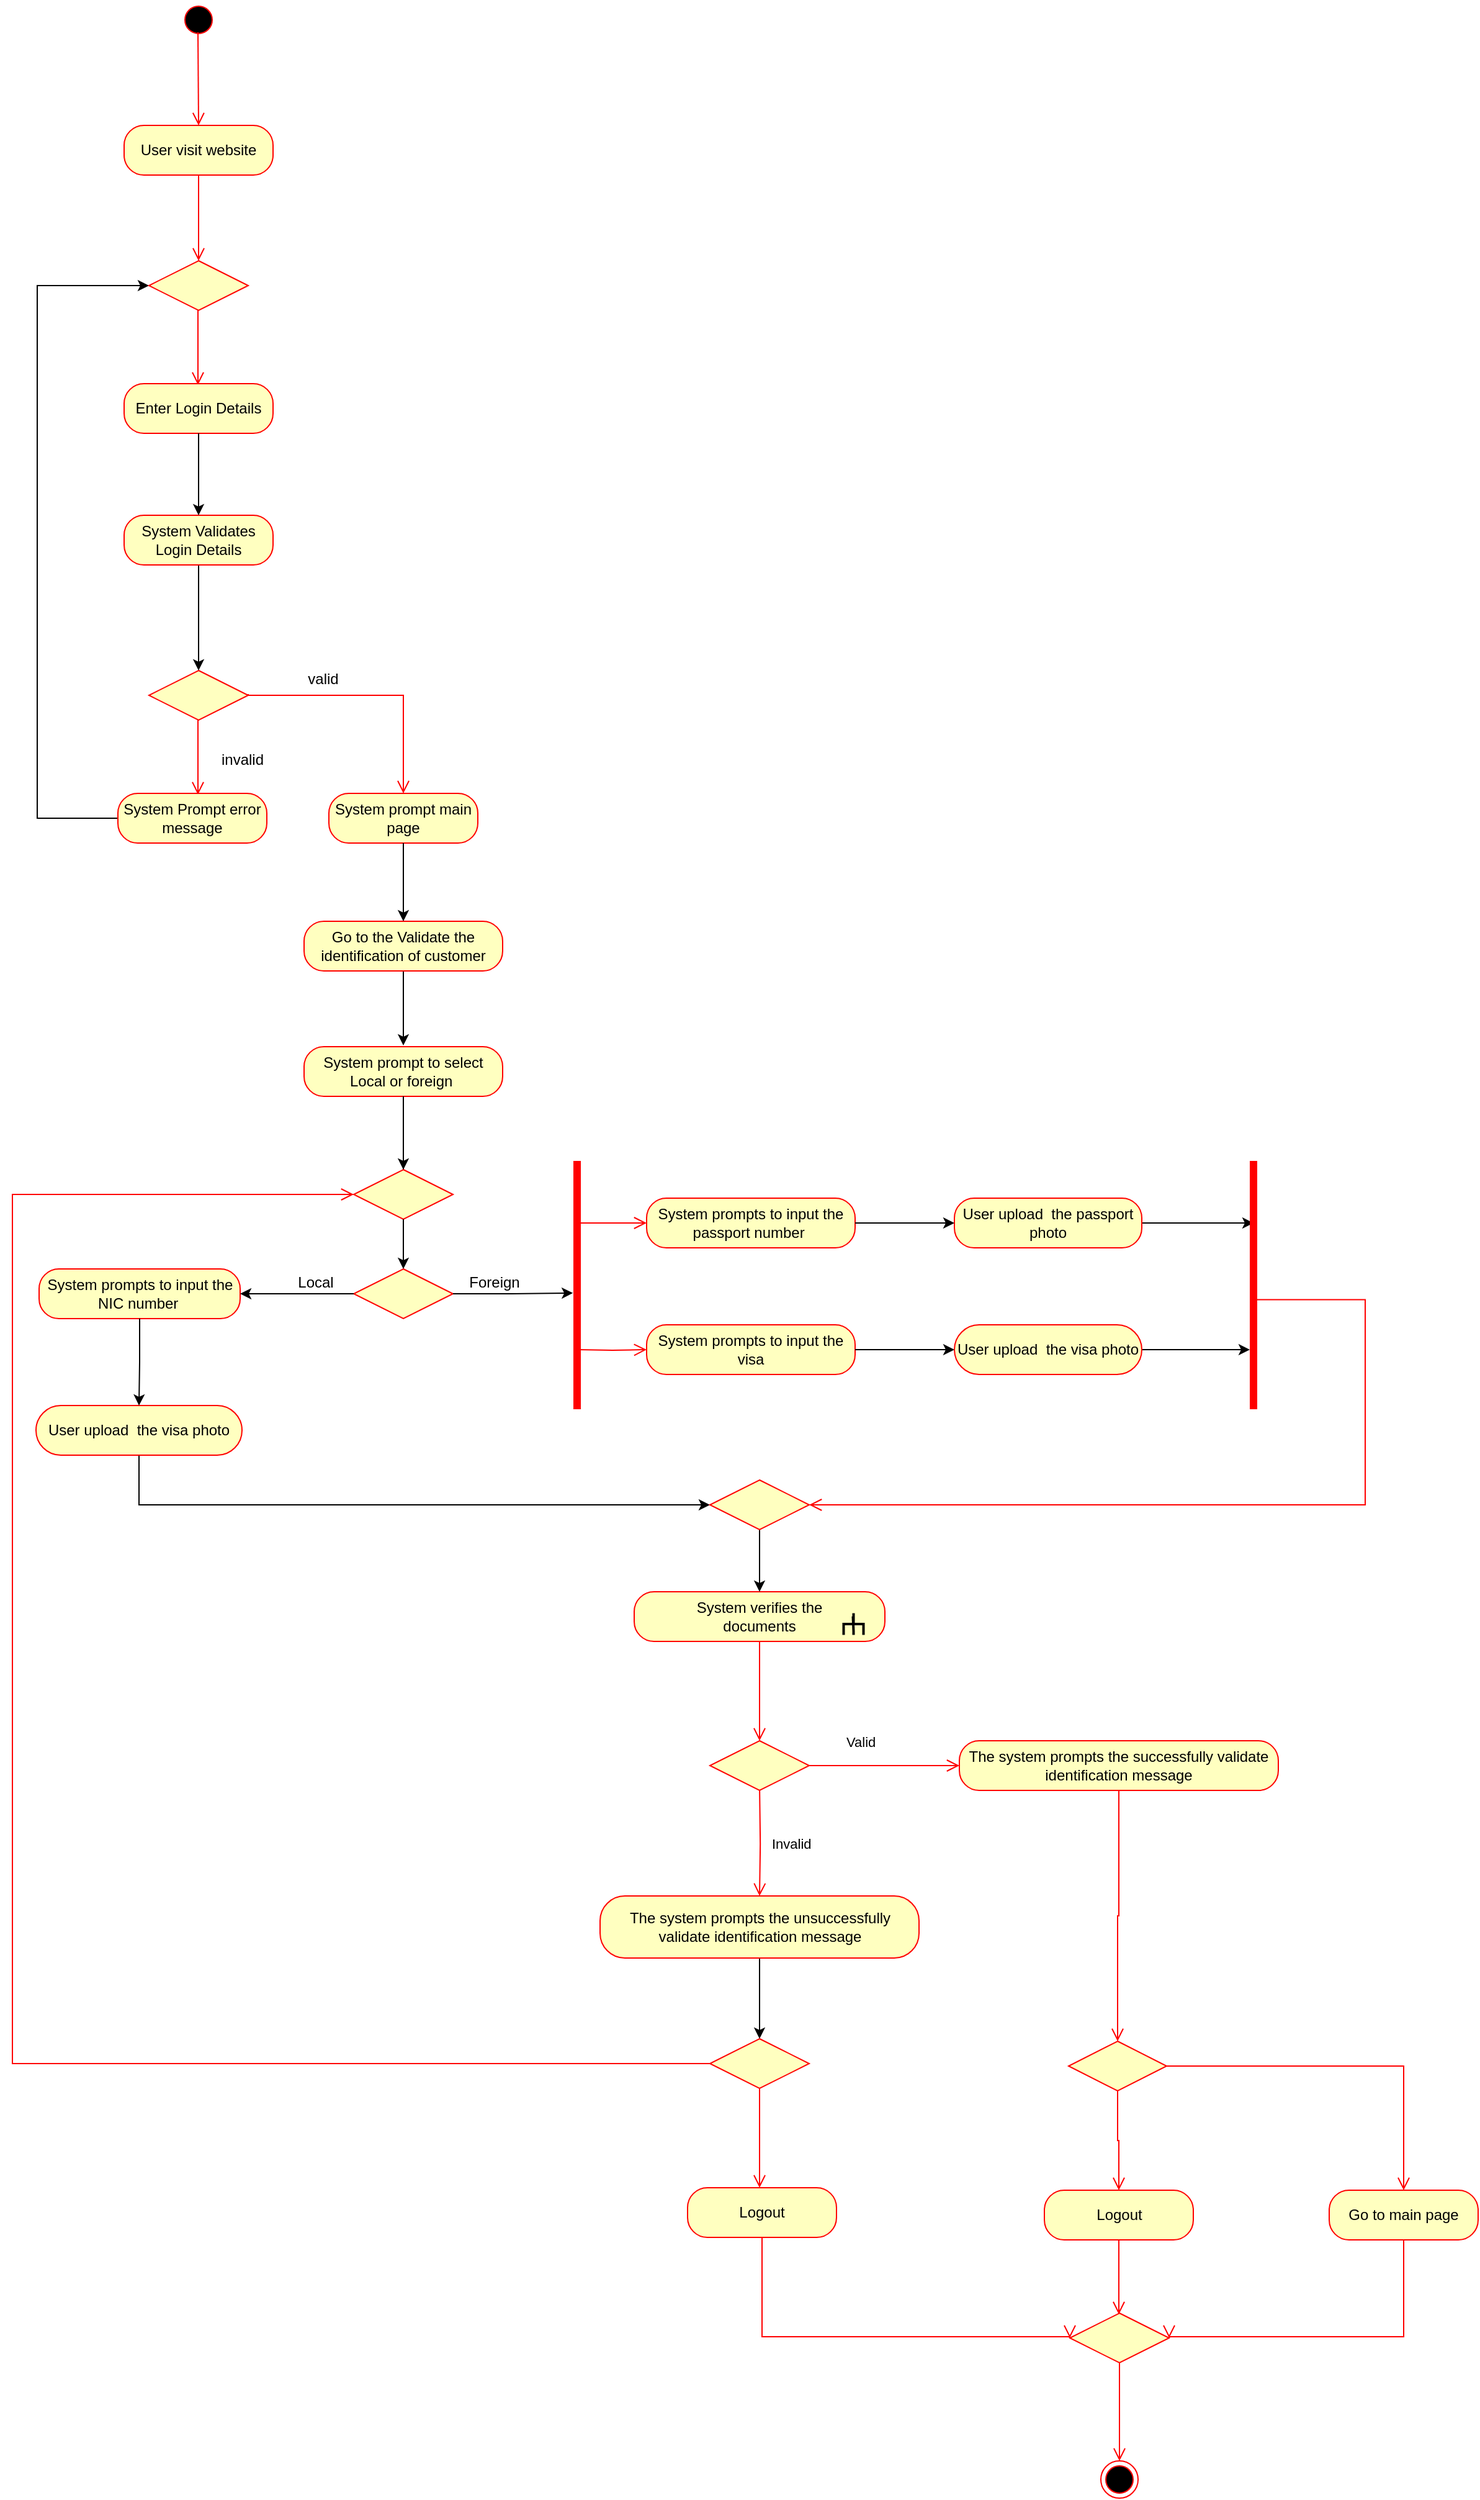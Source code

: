 <mxfile version="21.2.3" type="device">
  <diagram name="Page-1" id="emP0VUBakuaVA01eBIjA">
    <mxGraphModel dx="4200" dy="3461" grid="1" gridSize="10" guides="1" tooltips="1" connect="1" arrows="1" fold="1" page="1" pageScale="1" pageWidth="827" pageHeight="1169" math="0" shadow="0">
      <root>
        <mxCell id="0" />
        <mxCell id="1" parent="0" />
        <mxCell id="dNh84J1RXSs0RukvZHGs-19" style="edgeStyle=orthogonalEdgeStyle;rounded=0;orthogonalLoop=1;jettySize=auto;html=1;entryX=0;entryY=0.5;entryDx=0;entryDy=0;exitX=0;exitY=0.5;exitDx=0;exitDy=0;" edge="1" parent="1" source="dNh84J1RXSs0RukvZHGs-18" target="dNh84J1RXSs0RukvZHGs-3">
          <mxGeometry relative="1" as="geometry">
            <mxPoint x="50" y="240" as="targetPoint" />
            <mxPoint x="110" y="640" as="sourcePoint" />
            <Array as="points">
              <mxPoint x="40" y="657" />
              <mxPoint x="40" y="228" />
            </Array>
          </mxGeometry>
        </mxCell>
        <mxCell id="dNh84J1RXSs0RukvZHGs-41" value="" style="group" vertex="1" connectable="0" parent="1">
          <mxGeometry x="110" y="-1" width="140" height="350" as="geometry" />
        </mxCell>
        <mxCell id="dNh84J1RXSs0RukvZHGs-35" value="" style="group" vertex="1" connectable="0" parent="dNh84J1RXSs0RukvZHGs-41">
          <mxGeometry width="120" height="140" as="geometry" />
        </mxCell>
        <mxCell id="dNh84J1RXSs0RukvZHGs-1" value="" style="ellipse;html=1;shape=startState;fillColor=#000000;strokeColor=#ff0000;" vertex="1" parent="dNh84J1RXSs0RukvZHGs-35">
          <mxGeometry x="45" width="30" height="30" as="geometry" />
        </mxCell>
        <mxCell id="dNh84J1RXSs0RukvZHGs-32" value="" style="edgeStyle=orthogonalEdgeStyle;html=1;verticalAlign=bottom;endArrow=open;endSize=8;strokeColor=#ff0000;rounded=0;entryX=0.5;entryY=0;entryDx=0;entryDy=0;" edge="1" parent="dNh84J1RXSs0RukvZHGs-35" target="dNh84J1RXSs0RukvZHGs-33">
          <mxGeometry relative="1" as="geometry">
            <mxPoint x="59.5" y="85" as="targetPoint" />
            <mxPoint x="59.5" y="25" as="sourcePoint" />
          </mxGeometry>
        </mxCell>
        <mxCell id="dNh84J1RXSs0RukvZHGs-33" value="User visit website" style="rounded=1;whiteSpace=wrap;html=1;arcSize=40;fontColor=#000000;fillColor=#ffffc0;strokeColor=#ff0000;" vertex="1" parent="dNh84J1RXSs0RukvZHGs-35">
          <mxGeometry y="100" width="120" height="40" as="geometry" />
        </mxCell>
        <mxCell id="dNh84J1RXSs0RukvZHGs-38" value="" style="group" vertex="1" connectable="0" parent="dNh84J1RXSs0RukvZHGs-41">
          <mxGeometry x="20" y="209" width="120" height="141" as="geometry" />
        </mxCell>
        <mxCell id="dNh84J1RXSs0RukvZHGs-3" value="" style="rhombus;whiteSpace=wrap;html=1;fontColor=#000000;fillColor=#ffffc0;strokeColor=#ff0000;" vertex="1" parent="dNh84J1RXSs0RukvZHGs-38">
          <mxGeometry width="80" height="40" as="geometry" />
        </mxCell>
        <mxCell id="dNh84J1RXSs0RukvZHGs-7" value="" style="edgeStyle=orthogonalEdgeStyle;html=1;verticalAlign=bottom;endArrow=open;endSize=8;strokeColor=#ff0000;rounded=0;" edge="1" parent="dNh84J1RXSs0RukvZHGs-38">
          <mxGeometry relative="1" as="geometry">
            <mxPoint x="39.5" y="100" as="targetPoint" />
            <mxPoint x="39.5" y="40" as="sourcePoint" />
          </mxGeometry>
        </mxCell>
        <mxCell id="dNh84J1RXSs0RukvZHGs-8" value="Enter Login Details" style="rounded=1;whiteSpace=wrap;html=1;arcSize=40;fontColor=#000000;fillColor=#ffffc0;strokeColor=#ff0000;" vertex="1" parent="dNh84J1RXSs0RukvZHGs-38">
          <mxGeometry x="-20" y="99" width="120" height="40" as="geometry" />
        </mxCell>
        <mxCell id="dNh84J1RXSs0RukvZHGs-34" value="" style="edgeStyle=orthogonalEdgeStyle;html=1;verticalAlign=bottom;endArrow=open;endSize=8;strokeColor=#ff0000;rounded=0;entryX=0.5;entryY=0;entryDx=0;entryDy=0;" edge="1" source="dNh84J1RXSs0RukvZHGs-33" parent="dNh84J1RXSs0RukvZHGs-41" target="dNh84J1RXSs0RukvZHGs-3">
          <mxGeometry relative="1" as="geometry">
            <mxPoint x="95" y="210" as="targetPoint" />
          </mxGeometry>
        </mxCell>
        <mxCell id="dNh84J1RXSs0RukvZHGs-43" value="" style="group" vertex="1" connectable="0" parent="1">
          <mxGeometry x="105" y="530" width="290" height="147" as="geometry" />
        </mxCell>
        <mxCell id="dNh84J1RXSs0RukvZHGs-42" value="" style="group" vertex="1" connectable="0" parent="dNh84J1RXSs0RukvZHGs-43">
          <mxGeometry width="290" height="147" as="geometry" />
        </mxCell>
        <mxCell id="dNh84J1RXSs0RukvZHGs-10" value="" style="rhombus;whiteSpace=wrap;html=1;fontColor=#000000;fillColor=#ffffc0;strokeColor=#ff0000;" vertex="1" parent="dNh84J1RXSs0RukvZHGs-42">
          <mxGeometry x="25" y="8" width="80" height="40" as="geometry" />
        </mxCell>
        <mxCell id="dNh84J1RXSs0RukvZHGs-14" value="" style="edgeStyle=orthogonalEdgeStyle;html=1;verticalAlign=bottom;endArrow=open;endSize=8;strokeColor=#ff0000;rounded=0;" edge="1" parent="dNh84J1RXSs0RukvZHGs-42">
          <mxGeometry relative="1" as="geometry">
            <mxPoint x="64.5" y="108" as="targetPoint" />
            <mxPoint x="64.5" y="48" as="sourcePoint" />
          </mxGeometry>
        </mxCell>
        <mxCell id="dNh84J1RXSs0RukvZHGs-15" value="invalid" style="text;html=1;align=center;verticalAlign=middle;resizable=0;points=[];autosize=1;strokeColor=none;fillColor=none;" vertex="1" parent="dNh84J1RXSs0RukvZHGs-42">
          <mxGeometry x="70" y="65" width="60" height="30" as="geometry" />
        </mxCell>
        <mxCell id="dNh84J1RXSs0RukvZHGs-16" value="" style="edgeStyle=orthogonalEdgeStyle;html=1;verticalAlign=bottom;endArrow=open;endSize=8;strokeColor=#ff0000;rounded=0;entryX=0.5;entryY=0;entryDx=0;entryDy=0;" edge="1" parent="dNh84J1RXSs0RukvZHGs-42" target="dNh84J1RXSs0RukvZHGs-20">
          <mxGeometry relative="1" as="geometry">
            <mxPoint x="230" y="88" as="targetPoint" />
            <mxPoint x="105" y="27" as="sourcePoint" />
            <Array as="points">
              <mxPoint x="105" y="28" />
              <mxPoint x="230" y="28" />
            </Array>
          </mxGeometry>
        </mxCell>
        <mxCell id="dNh84J1RXSs0RukvZHGs-17" value="valid&lt;br&gt;" style="text;html=1;align=center;verticalAlign=middle;resizable=0;points=[];autosize=1;strokeColor=none;fillColor=none;" vertex="1" parent="dNh84J1RXSs0RukvZHGs-42">
          <mxGeometry x="140" width="50" height="30" as="geometry" />
        </mxCell>
        <mxCell id="dNh84J1RXSs0RukvZHGs-18" value="System Prompt error message" style="rounded=1;whiteSpace=wrap;html=1;arcSize=40;fontColor=#000000;fillColor=#ffffc0;strokeColor=#ff0000;" vertex="1" parent="dNh84J1RXSs0RukvZHGs-42">
          <mxGeometry y="107" width="120" height="40" as="geometry" />
        </mxCell>
        <mxCell id="dNh84J1RXSs0RukvZHGs-20" value="System prompt main page" style="rounded=1;whiteSpace=wrap;html=1;arcSize=40;fontColor=#000000;fillColor=#ffffc0;strokeColor=#ff0000;" vertex="1" parent="dNh84J1RXSs0RukvZHGs-42">
          <mxGeometry x="170" y="107" width="120" height="40" as="geometry" />
        </mxCell>
        <mxCell id="dNh84J1RXSs0RukvZHGs-47" style="edgeStyle=orthogonalEdgeStyle;rounded=0;orthogonalLoop=1;jettySize=auto;html=1;entryX=0.5;entryY=0;entryDx=0;entryDy=0;" edge="1" parent="1" source="dNh84J1RXSs0RukvZHGs-44" target="dNh84J1RXSs0RukvZHGs-10">
          <mxGeometry relative="1" as="geometry">
            <mxPoint x="170" y="480" as="targetPoint" />
          </mxGeometry>
        </mxCell>
        <mxCell id="dNh84J1RXSs0RukvZHGs-44" value="System Validates Login Details" style="rounded=1;whiteSpace=wrap;html=1;arcSize=40;fontColor=#000000;fillColor=#ffffc0;strokeColor=#ff0000;" vertex="1" parent="1">
          <mxGeometry x="110" y="413" width="120" height="40" as="geometry" />
        </mxCell>
        <mxCell id="dNh84J1RXSs0RukvZHGs-45" value="" style="edgeStyle=orthogonalEdgeStyle;rounded=0;orthogonalLoop=1;jettySize=auto;html=1;" edge="1" parent="1" source="dNh84J1RXSs0RukvZHGs-8" target="dNh84J1RXSs0RukvZHGs-44">
          <mxGeometry relative="1" as="geometry" />
        </mxCell>
        <mxCell id="dNh84J1RXSs0RukvZHGs-63" style="edgeStyle=orthogonalEdgeStyle;rounded=0;orthogonalLoop=1;jettySize=auto;html=1;exitX=0.5;exitY=1;exitDx=0;exitDy=0;" edge="1" parent="1" source="dNh84J1RXSs0RukvZHGs-54">
          <mxGeometry relative="1" as="geometry">
            <mxPoint x="335" y="840" as="targetPoint" />
          </mxGeometry>
        </mxCell>
        <mxCell id="dNh84J1RXSs0RukvZHGs-54" value="Go to the Validate the identification&amp;nbsp;&lt;span style=&quot;text-align: left;&quot;&gt;of customer&lt;/span&gt;" style="rounded=1;whiteSpace=wrap;html=1;arcSize=40;fontColor=#000000;fillColor=#ffffc0;strokeColor=#ff0000;" vertex="1" parent="1">
          <mxGeometry x="255" y="740" width="160" height="40" as="geometry" />
        </mxCell>
        <mxCell id="dNh84J1RXSs0RukvZHGs-57" value="" style="group" vertex="1" connectable="0" parent="1">
          <mxGeometry x="255" y="841" width="160" height="139" as="geometry" />
        </mxCell>
        <mxCell id="dNh84J1RXSs0RukvZHGs-56" value="" style="edgeStyle=orthogonalEdgeStyle;rounded=0;orthogonalLoop=1;jettySize=auto;html=1;" edge="1" parent="dNh84J1RXSs0RukvZHGs-57" source="dNh84J1RXSs0RukvZHGs-21">
          <mxGeometry relative="1" as="geometry">
            <mxPoint x="80" y="120" as="targetPoint" />
          </mxGeometry>
        </mxCell>
        <mxCell id="dNh84J1RXSs0RukvZHGs-21" value="System prompt to select Local or foreign&amp;nbsp;" style="rounded=1;whiteSpace=wrap;html=1;arcSize=40;fontColor=#000000;fillColor=#ffffc0;strokeColor=#ff0000;" vertex="1" parent="dNh84J1RXSs0RukvZHGs-57">
          <mxGeometry width="160" height="40" as="geometry" />
        </mxCell>
        <mxCell id="dNh84J1RXSs0RukvZHGs-48" value="" style="rhombus;whiteSpace=wrap;html=1;fontColor=#000000;fillColor=#ffffc0;strokeColor=#ff0000;" vertex="1" parent="dNh84J1RXSs0RukvZHGs-57">
          <mxGeometry x="40" y="99" width="80" height="40" as="geometry" />
        </mxCell>
        <mxCell id="dNh84J1RXSs0RukvZHGs-24" value="" style="edgeStyle=orthogonalEdgeStyle;rounded=0;orthogonalLoop=1;jettySize=auto;html=1;entryX=0.5;entryY=0;entryDx=0;entryDy=0;" edge="1" parent="dNh84J1RXSs0RukvZHGs-57" source="dNh84J1RXSs0RukvZHGs-21" target="dNh84J1RXSs0RukvZHGs-48">
          <mxGeometry relative="1" as="geometry">
            <mxPoint x="339" y="906" as="targetPoint" />
          </mxGeometry>
        </mxCell>
        <mxCell id="dNh84J1RXSs0RukvZHGs-62" style="edgeStyle=orthogonalEdgeStyle;rounded=0;orthogonalLoop=1;jettySize=auto;html=1;exitX=0.5;exitY=1;exitDx=0;exitDy=0;entryX=0.5;entryY=0;entryDx=0;entryDy=0;" edge="1" parent="1" source="dNh84J1RXSs0RukvZHGs-20" target="dNh84J1RXSs0RukvZHGs-54">
          <mxGeometry relative="1" as="geometry">
            <mxPoint x="335" y="730" as="targetPoint" />
          </mxGeometry>
        </mxCell>
        <mxCell id="dNh84J1RXSs0RukvZHGs-73" value="" style="group" vertex="1" connectable="0" parent="1">
          <mxGeometry x="429" y="958" width="270" height="45" as="geometry" />
        </mxCell>
        <mxCell id="dNh84J1RXSs0RukvZHGs-66" value="System prompts to input the passport number&amp;nbsp;" style="rounded=1;whiteSpace=wrap;html=1;arcSize=40;fontColor=#000000;fillColor=#ffffc0;strokeColor=#ff0000;" vertex="1" parent="dNh84J1RXSs0RukvZHGs-73">
          <mxGeometry x="102" y="5" width="168" height="40" as="geometry" />
        </mxCell>
        <mxCell id="dNh84J1RXSs0RukvZHGs-74" value="" style="group" vertex="1" connectable="0" parent="1">
          <mxGeometry x="74.5" y="1016" width="223" height="44" as="geometry" />
        </mxCell>
        <mxCell id="dNh84J1RXSs0RukvZHGs-68" value="System prompts to input the NIC number&amp;nbsp;" style="rounded=1;whiteSpace=wrap;html=1;arcSize=40;fontColor=#000000;fillColor=#ffffc0;strokeColor=#ff0000;" vertex="1" parent="dNh84J1RXSs0RukvZHGs-74">
          <mxGeometry x="-33" y="4" width="162" height="40" as="geometry" />
        </mxCell>
        <mxCell id="dNh84J1RXSs0RukvZHGs-71" value="Local" style="text;html=1;align=center;verticalAlign=middle;resizable=0;points=[];autosize=1;strokeColor=none;fillColor=none;" vertex="1" parent="dNh84J1RXSs0RukvZHGs-74">
          <mxGeometry x="164" width="50" height="30" as="geometry" />
        </mxCell>
        <mxCell id="dNh84J1RXSs0RukvZHGs-75" value="" style="rhombus;whiteSpace=wrap;html=1;fontColor=#000000;fillColor=#ffffc0;strokeColor=#ff0000;" vertex="1" parent="1">
          <mxGeometry x="295" y="1020" width="80" height="40" as="geometry" />
        </mxCell>
        <mxCell id="dNh84J1RXSs0RukvZHGs-70" style="edgeStyle=orthogonalEdgeStyle;rounded=0;orthogonalLoop=1;jettySize=auto;html=1;entryX=0.468;entryY=0.16;entryDx=0;entryDy=0;entryPerimeter=0;" edge="1" parent="1" source="dNh84J1RXSs0RukvZHGs-75" target="dNh84J1RXSs0RukvZHGs-78">
          <mxGeometry relative="1" as="geometry">
            <mxPoint x="450" y="1040" as="targetPoint" />
          </mxGeometry>
        </mxCell>
        <mxCell id="dNh84J1RXSs0RukvZHGs-69" style="edgeStyle=orthogonalEdgeStyle;rounded=0;orthogonalLoop=1;jettySize=auto;html=1;exitX=0;exitY=0.5;exitDx=0;exitDy=0;entryX=1;entryY=0.5;entryDx=0;entryDy=0;" edge="1" parent="1" source="dNh84J1RXSs0RukvZHGs-75" target="dNh84J1RXSs0RukvZHGs-68">
          <mxGeometry relative="1" as="geometry" />
        </mxCell>
        <mxCell id="dNh84J1RXSs0RukvZHGs-77" style="edgeStyle=orthogonalEdgeStyle;rounded=0;orthogonalLoop=1;jettySize=auto;html=1;" edge="1" parent="1" source="dNh84J1RXSs0RukvZHGs-48" target="dNh84J1RXSs0RukvZHGs-75">
          <mxGeometry relative="1" as="geometry" />
        </mxCell>
        <mxCell id="dNh84J1RXSs0RukvZHGs-78" value="" style="shape=line;html=1;strokeWidth=6;strokeColor=#ff0000;rotation=-90;" vertex="1" parent="1">
          <mxGeometry x="375" y="1028" width="200" height="10" as="geometry" />
        </mxCell>
        <mxCell id="dNh84J1RXSs0RukvZHGs-79" value="" style="edgeStyle=orthogonalEdgeStyle;html=1;verticalAlign=bottom;endArrow=open;endSize=8;strokeColor=#ff0000;rounded=0;exitX=0.75;exitY=0.5;exitDx=0;exitDy=0;exitPerimeter=0;" edge="1" source="dNh84J1RXSs0RukvZHGs-78" parent="1" target="dNh84J1RXSs0RukvZHGs-66">
          <mxGeometry relative="1" as="geometry">
            <mxPoint x="550" y="1020" as="targetPoint" />
            <Array as="points" />
          </mxGeometry>
        </mxCell>
        <mxCell id="dNh84J1RXSs0RukvZHGs-80" value="Foreign" style="text;html=1;align=center;verticalAlign=middle;resizable=0;points=[];autosize=1;strokeColor=none;fillColor=none;" vertex="1" parent="1">
          <mxGeometry x="378" y="1016" width="60" height="30" as="geometry" />
        </mxCell>
        <mxCell id="dNh84J1RXSs0RukvZHGs-82" value="" style="group" vertex="1" connectable="0" parent="1">
          <mxGeometry x="429" y="1060" width="270" height="45" as="geometry" />
        </mxCell>
        <mxCell id="dNh84J1RXSs0RukvZHGs-83" value="System prompts to input the visa" style="rounded=1;whiteSpace=wrap;html=1;arcSize=40;fontColor=#000000;fillColor=#ffffc0;strokeColor=#ff0000;" vertex="1" parent="dNh84J1RXSs0RukvZHGs-82">
          <mxGeometry x="102" y="5" width="168" height="40" as="geometry" />
        </mxCell>
        <mxCell id="dNh84J1RXSs0RukvZHGs-84" value="" style="edgeStyle=orthogonalEdgeStyle;html=1;verticalAlign=bottom;endArrow=open;endSize=8;strokeColor=#ff0000;rounded=0;exitX=0.75;exitY=0.5;exitDx=0;exitDy=0;exitPerimeter=0;" edge="1" parent="1" target="dNh84J1RXSs0RukvZHGs-83">
          <mxGeometry relative="1" as="geometry">
            <mxPoint x="550" y="1123" as="targetPoint" />
            <mxPoint x="475" y="1085" as="sourcePoint" />
            <Array as="points" />
          </mxGeometry>
        </mxCell>
        <mxCell id="dNh84J1RXSs0RukvZHGs-101" style="edgeStyle=orthogonalEdgeStyle;rounded=0;orthogonalLoop=1;jettySize=auto;html=1;exitX=1;exitY=0.5;exitDx=0;exitDy=0;" edge="1" parent="1" source="dNh84J1RXSs0RukvZHGs-88">
          <mxGeometry relative="1" as="geometry">
            <mxPoint x="937" y="1085" as="sourcePoint" />
            <mxPoint x="1017" y="1085" as="targetPoint" />
          </mxGeometry>
        </mxCell>
        <mxCell id="dNh84J1RXSs0RukvZHGs-88" value="User upload&amp;nbsp; the visa photo" style="rounded=1;whiteSpace=wrap;html=1;arcSize=50;fontColor=#000000;fillColor=#ffffc0;strokeColor=#ff0000;" vertex="1" parent="1">
          <mxGeometry x="779" y="1065" width="151" height="40" as="geometry" />
        </mxCell>
        <mxCell id="dNh84J1RXSs0RukvZHGs-89" value="" style="edgeStyle=orthogonalEdgeStyle;rounded=0;orthogonalLoop=1;jettySize=auto;html=1;" edge="1" parent="1" source="dNh84J1RXSs0RukvZHGs-83" target="dNh84J1RXSs0RukvZHGs-88">
          <mxGeometry relative="1" as="geometry" />
        </mxCell>
        <mxCell id="dNh84J1RXSs0RukvZHGs-100" style="edgeStyle=orthogonalEdgeStyle;rounded=0;orthogonalLoop=1;jettySize=auto;html=1;" edge="1" parent="1" source="dNh84J1RXSs0RukvZHGs-90">
          <mxGeometry relative="1" as="geometry">
            <mxPoint x="1020" y="983" as="targetPoint" />
          </mxGeometry>
        </mxCell>
        <mxCell id="dNh84J1RXSs0RukvZHGs-90" value="User upload&amp;nbsp; the passport photo" style="rounded=1;whiteSpace=wrap;html=1;arcSize=40;fontColor=#000000;fillColor=#ffffc0;strokeColor=#ff0000;" vertex="1" parent="1">
          <mxGeometry x="779" y="963" width="151" height="40" as="geometry" />
        </mxCell>
        <mxCell id="dNh84J1RXSs0RukvZHGs-91" value="" style="edgeStyle=orthogonalEdgeStyle;rounded=0;orthogonalLoop=1;jettySize=auto;html=1;" edge="1" parent="1" source="dNh84J1RXSs0RukvZHGs-66" target="dNh84J1RXSs0RukvZHGs-90">
          <mxGeometry relative="1" as="geometry" />
        </mxCell>
        <mxCell id="dNh84J1RXSs0RukvZHGs-110" style="edgeStyle=orthogonalEdgeStyle;rounded=0;orthogonalLoop=1;jettySize=auto;html=1;entryX=0;entryY=0.5;entryDx=0;entryDy=0;" edge="1" parent="1" source="dNh84J1RXSs0RukvZHGs-92" target="dNh84J1RXSs0RukvZHGs-105">
          <mxGeometry relative="1" as="geometry">
            <mxPoint x="190" y="1260" as="targetPoint" />
            <Array as="points">
              <mxPoint x="122" y="1210" />
            </Array>
          </mxGeometry>
        </mxCell>
        <mxCell id="dNh84J1RXSs0RukvZHGs-92" value="User upload&amp;nbsp; the visa photo" style="rounded=1;whiteSpace=wrap;html=1;arcSize=50;fontColor=#000000;fillColor=#ffffc0;strokeColor=#ff0000;" vertex="1" parent="1">
          <mxGeometry x="39" y="1130" width="166" height="40" as="geometry" />
        </mxCell>
        <mxCell id="dNh84J1RXSs0RukvZHGs-97" style="edgeStyle=orthogonalEdgeStyle;rounded=0;orthogonalLoop=1;jettySize=auto;html=1;exitX=0.5;exitY=1;exitDx=0;exitDy=0;" edge="1" parent="1" source="dNh84J1RXSs0RukvZHGs-68" target="dNh84J1RXSs0RukvZHGs-92">
          <mxGeometry relative="1" as="geometry" />
        </mxCell>
        <mxCell id="dNh84J1RXSs0RukvZHGs-98" value="" style="shape=line;html=1;strokeWidth=6;strokeColor=#ff0000;rotation=-90;" vertex="1" parent="1">
          <mxGeometry x="920" y="1028" width="200" height="10" as="geometry" />
        </mxCell>
        <mxCell id="dNh84J1RXSs0RukvZHGs-99" value="" style="edgeStyle=orthogonalEdgeStyle;html=1;verticalAlign=bottom;endArrow=open;endSize=8;strokeColor=#ff0000;rounded=0;exitX=0.441;exitY=0.62;exitDx=0;exitDy=0;exitPerimeter=0;entryX=1;entryY=0.5;entryDx=0;entryDy=0;" edge="1" source="dNh84J1RXSs0RukvZHGs-98" parent="1" target="dNh84J1RXSs0RukvZHGs-105">
          <mxGeometry relative="1" as="geometry">
            <mxPoint x="580" y="1220" as="targetPoint" />
            <Array as="points">
              <mxPoint x="1110" y="1045" />
              <mxPoint x="1110" y="1210" />
            </Array>
          </mxGeometry>
        </mxCell>
        <mxCell id="dNh84J1RXSs0RukvZHGs-103" value="System verifies the &lt;br&gt;documents" style="rounded=1;whiteSpace=wrap;html=1;arcSize=40;fontColor=#000000;fillColor=#ffffc0;strokeColor=#ff0000;" vertex="1" parent="1">
          <mxGeometry x="521" y="1280" width="202" height="40" as="geometry" />
        </mxCell>
        <mxCell id="dNh84J1RXSs0RukvZHGs-104" value="" style="edgeStyle=orthogonalEdgeStyle;html=1;verticalAlign=bottom;endArrow=open;endSize=8;strokeColor=#ff0000;rounded=0;" edge="1" source="dNh84J1RXSs0RukvZHGs-103" parent="1">
          <mxGeometry relative="1" as="geometry">
            <mxPoint x="622" y="1400" as="targetPoint" />
          </mxGeometry>
        </mxCell>
        <mxCell id="dNh84J1RXSs0RukvZHGs-111" style="edgeStyle=orthogonalEdgeStyle;rounded=0;orthogonalLoop=1;jettySize=auto;html=1;exitX=0.5;exitY=1;exitDx=0;exitDy=0;entryX=0.5;entryY=0;entryDx=0;entryDy=0;" edge="1" parent="1" source="dNh84J1RXSs0RukvZHGs-105" target="dNh84J1RXSs0RukvZHGs-103">
          <mxGeometry relative="1" as="geometry" />
        </mxCell>
        <mxCell id="dNh84J1RXSs0RukvZHGs-105" value="" style="rhombus;whiteSpace=wrap;html=1;fontColor=#000000;fillColor=#ffffc0;strokeColor=#ff0000;" vertex="1" parent="1">
          <mxGeometry x="582" y="1190" width="80" height="40" as="geometry" />
        </mxCell>
        <mxCell id="dNh84J1RXSs0RukvZHGs-115" value="" style="group" vertex="1" connectable="0" parent="1">
          <mxGeometry x="612.75" y="1292.01" width="170" height="24" as="geometry" />
        </mxCell>
        <mxCell id="dNh84J1RXSs0RukvZHGs-114" value="" style="endArrow=none;html=1;rounded=0;strokeWidth=2;" edge="1" parent="dNh84J1RXSs0RukvZHGs-115">
          <mxGeometry width="50" height="50" relative="1" as="geometry">
            <mxPoint x="85" y="22.8" as="sourcePoint" />
            <mxPoint x="84.5" y="7.8" as="targetPoint" />
            <Array as="points">
              <mxPoint x="85" y="19.8" />
            </Array>
          </mxGeometry>
        </mxCell>
        <mxCell id="dNh84J1RXSs0RukvZHGs-112" value="" style="strokeWidth=2;html=1;shape=mxgraph.flowchart.annotation_2;align=left;labelPosition=right;pointerEvents=1;rotation=90;" vertex="1" parent="1">
          <mxGeometry x="689" y="1298" width="17.5" height="16.01" as="geometry" />
        </mxCell>
        <mxCell id="dNh84J1RXSs0RukvZHGs-125" value="" style="rhombus;whiteSpace=wrap;html=1;fontColor=#000000;fillColor=#ffffc0;strokeColor=#ff0000;" vertex="1" parent="1">
          <mxGeometry x="582" y="1400" width="80" height="40" as="geometry" />
        </mxCell>
        <mxCell id="dNh84J1RXSs0RukvZHGs-126" value="Valid" style="edgeStyle=orthogonalEdgeStyle;html=1;align=left;verticalAlign=bottom;endArrow=open;endSize=8;strokeColor=#ff0000;rounded=0;entryX=0;entryY=0.5;entryDx=0;entryDy=0;" edge="1" parent="1">
          <mxGeometry x="-0.537" y="10" relative="1" as="geometry">
            <mxPoint x="783" y="1420.0" as="targetPoint" />
            <mxPoint x="662" y="1420.0" as="sourcePoint" />
            <mxPoint as="offset" />
          </mxGeometry>
        </mxCell>
        <mxCell id="dNh84J1RXSs0RukvZHGs-127" value="Invalid" style="edgeStyle=orthogonalEdgeStyle;html=1;align=left;verticalAlign=top;endArrow=open;endSize=8;strokeColor=#ff0000;rounded=0;entryX=0.5;entryY=0;entryDx=0;entryDy=0;" edge="1" parent="1" target="dNh84J1RXSs0RukvZHGs-130">
          <mxGeometry x="-0.296" y="8" relative="1" as="geometry">
            <mxPoint x="622" y="1500" as="targetPoint" />
            <mxPoint x="622.059" y="1439.971" as="sourcePoint" />
            <mxPoint as="offset" />
          </mxGeometry>
        </mxCell>
        <mxCell id="dNh84J1RXSs0RukvZHGs-128" value="The system prompts the successfully validate identification message" style="rounded=1;whiteSpace=wrap;html=1;arcSize=40;fontColor=#000000;fillColor=#ffffc0;strokeColor=#ff0000;" vertex="1" parent="1">
          <mxGeometry x="783" y="1400" width="257" height="40" as="geometry" />
        </mxCell>
        <mxCell id="dNh84J1RXSs0RukvZHGs-129" value="" style="edgeStyle=orthogonalEdgeStyle;html=1;verticalAlign=bottom;endArrow=open;endSize=8;strokeColor=#ff0000;rounded=0;entryX=0.5;entryY=0;entryDx=0;entryDy=0;" edge="1" source="dNh84J1RXSs0RukvZHGs-128" parent="1" target="dNh84J1RXSs0RukvZHGs-138">
          <mxGeometry relative="1" as="geometry">
            <mxPoint x="843" y="1500" as="targetPoint" />
          </mxGeometry>
        </mxCell>
        <mxCell id="dNh84J1RXSs0RukvZHGs-135" style="edgeStyle=orthogonalEdgeStyle;rounded=0;orthogonalLoop=1;jettySize=auto;html=1;" edge="1" parent="1" source="dNh84J1RXSs0RukvZHGs-130" target="dNh84J1RXSs0RukvZHGs-132">
          <mxGeometry relative="1" as="geometry" />
        </mxCell>
        <mxCell id="dNh84J1RXSs0RukvZHGs-130" value="The system prompts the unsuccessfully &lt;br&gt;validate identification message" style="rounded=1;whiteSpace=wrap;html=1;arcSize=40;fontColor=#000000;fillColor=#ffffc0;strokeColor=#ff0000;" vertex="1" parent="1">
          <mxGeometry x="493.5" y="1525" width="257" height="50" as="geometry" />
        </mxCell>
        <mxCell id="dNh84J1RXSs0RukvZHGs-132" value="" style="rhombus;whiteSpace=wrap;html=1;fontColor=#000000;fillColor=#ffffc0;strokeColor=#ff0000;" vertex="1" parent="1">
          <mxGeometry x="582" y="1640" width="80" height="40" as="geometry" />
        </mxCell>
        <mxCell id="dNh84J1RXSs0RukvZHGs-133" value="" style="edgeStyle=orthogonalEdgeStyle;html=1;align=left;verticalAlign=bottom;endArrow=open;endSize=8;strokeColor=#ff0000;rounded=0;" edge="1" source="dNh84J1RXSs0RukvZHGs-132" parent="1">
          <mxGeometry x="-1" relative="1" as="geometry">
            <mxPoint x="622" y="1760" as="targetPoint" />
          </mxGeometry>
        </mxCell>
        <mxCell id="dNh84J1RXSs0RukvZHGs-134" value="&lt;br&gt;" style="edgeStyle=orthogonalEdgeStyle;html=1;align=left;verticalAlign=top;endArrow=open;endSize=8;strokeColor=#ff0000;rounded=0;entryX=0;entryY=0.5;entryDx=0;entryDy=0;" edge="1" source="dNh84J1RXSs0RukvZHGs-132" parent="1" target="dNh84J1RXSs0RukvZHGs-48">
          <mxGeometry x="-1" relative="1" as="geometry">
            <mxPoint x="80" y="1220" as="targetPoint" />
            <Array as="points">
              <mxPoint x="20" y="1660" />
              <mxPoint x="20" y="960" />
            </Array>
          </mxGeometry>
        </mxCell>
        <mxCell id="dNh84J1RXSs0RukvZHGs-136" value="Logout" style="rounded=1;whiteSpace=wrap;html=1;arcSize=40;fontColor=#000000;fillColor=#ffffc0;strokeColor=#ff0000;" vertex="1" parent="1">
          <mxGeometry x="564" y="1760" width="120" height="40" as="geometry" />
        </mxCell>
        <mxCell id="dNh84J1RXSs0RukvZHGs-137" value="" style="edgeStyle=orthogonalEdgeStyle;html=1;verticalAlign=bottom;endArrow=open;endSize=8;strokeColor=#ff0000;rounded=0;entryX=0;entryY=0.5;entryDx=0;entryDy=0;" edge="1" source="dNh84J1RXSs0RukvZHGs-136" parent="1" target="dNh84J1RXSs0RukvZHGs-148">
          <mxGeometry relative="1" as="geometry">
            <mxPoint x="870" y="1880" as="targetPoint" />
            <Array as="points">
              <mxPoint x="624" y="1880" />
              <mxPoint x="872" y="1880" />
            </Array>
          </mxGeometry>
        </mxCell>
        <mxCell id="dNh84J1RXSs0RukvZHGs-146" value="" style="group" vertex="1" connectable="0" parent="1">
          <mxGeometry x="851.5" y="1642" width="318.5" height="220" as="geometry" />
        </mxCell>
        <mxCell id="dNh84J1RXSs0RukvZHGs-138" value="" style="rhombus;whiteSpace=wrap;html=1;fontColor=#000000;fillColor=#ffffc0;strokeColor=#ff0000;" vertex="1" parent="dNh84J1RXSs0RukvZHGs-146">
          <mxGeometry x="19.5" width="79" height="40" as="geometry" />
        </mxCell>
        <mxCell id="dNh84J1RXSs0RukvZHGs-139" value="" style="edgeStyle=orthogonalEdgeStyle;html=1;align=left;verticalAlign=bottom;endArrow=open;endSize=8;strokeColor=#ff0000;rounded=0;entryX=0.5;entryY=0;entryDx=0;entryDy=0;" edge="1" source="dNh84J1RXSs0RukvZHGs-138" parent="dNh84J1RXSs0RukvZHGs-146" target="dNh84J1RXSs0RukvZHGs-144">
          <mxGeometry x="-1" relative="1" as="geometry">
            <mxPoint x="198.5" y="20" as="targetPoint" />
          </mxGeometry>
        </mxCell>
        <mxCell id="dNh84J1RXSs0RukvZHGs-140" value="" style="edgeStyle=orthogonalEdgeStyle;html=1;align=left;verticalAlign=top;endArrow=open;endSize=8;strokeColor=#ff0000;rounded=0;entryX=0.5;entryY=0;entryDx=0;entryDy=0;" edge="1" source="dNh84J1RXSs0RukvZHGs-138" parent="dNh84J1RXSs0RukvZHGs-146" target="dNh84J1RXSs0RukvZHGs-141">
          <mxGeometry x="-0.328" y="10" relative="1" as="geometry">
            <mxPoint x="58.5" y="100" as="targetPoint" />
            <mxPoint as="offset" />
          </mxGeometry>
        </mxCell>
        <mxCell id="dNh84J1RXSs0RukvZHGs-141" value="Logout" style="rounded=1;whiteSpace=wrap;html=1;arcSize=40;fontColor=#000000;fillColor=#ffffc0;strokeColor=#ff0000;" vertex="1" parent="dNh84J1RXSs0RukvZHGs-146">
          <mxGeometry y="120" width="120" height="40" as="geometry" />
        </mxCell>
        <mxCell id="dNh84J1RXSs0RukvZHGs-142" value="" style="edgeStyle=orthogonalEdgeStyle;html=1;verticalAlign=bottom;endArrow=open;endSize=8;strokeColor=#ff0000;rounded=0;" edge="1" source="dNh84J1RXSs0RukvZHGs-141" parent="dNh84J1RXSs0RukvZHGs-146">
          <mxGeometry relative="1" as="geometry">
            <mxPoint x="60" y="220" as="targetPoint" />
          </mxGeometry>
        </mxCell>
        <mxCell id="dNh84J1RXSs0RukvZHGs-147" value="" style="group" vertex="1" connectable="0" parent="dNh84J1RXSs0RukvZHGs-146">
          <mxGeometry x="229.5" y="120" width="120" height="100" as="geometry" />
        </mxCell>
        <mxCell id="dNh84J1RXSs0RukvZHGs-144" value="Go to main page" style="rounded=1;whiteSpace=wrap;html=1;arcSize=40;fontColor=#000000;fillColor=#ffffc0;strokeColor=#ff0000;" vertex="1" parent="dNh84J1RXSs0RukvZHGs-147">
          <mxGeometry width="120" height="40" as="geometry" />
        </mxCell>
        <mxCell id="dNh84J1RXSs0RukvZHGs-148" value="" style="rhombus;whiteSpace=wrap;html=1;fontColor=#000000;fillColor=#ffffc0;strokeColor=#ff0000;" vertex="1" parent="1">
          <mxGeometry x="872" y="1861" width="80" height="40" as="geometry" />
        </mxCell>
        <mxCell id="dNh84J1RXSs0RukvZHGs-150" value="" style="edgeStyle=orthogonalEdgeStyle;html=1;align=left;verticalAlign=top;endArrow=open;endSize=8;strokeColor=#ff0000;rounded=0;" edge="1" source="dNh84J1RXSs0RukvZHGs-148" parent="1">
          <mxGeometry x="-1" relative="1" as="geometry">
            <mxPoint x="912" y="1980" as="targetPoint" />
            <Array as="points">
              <mxPoint x="912" y="1970" />
            </Array>
          </mxGeometry>
        </mxCell>
        <mxCell id="dNh84J1RXSs0RukvZHGs-145" value="" style="edgeStyle=orthogonalEdgeStyle;html=1;verticalAlign=bottom;endArrow=open;endSize=8;strokeColor=#ff0000;rounded=0;entryX=1;entryY=0.5;entryDx=0;entryDy=0;" edge="1" source="dNh84J1RXSs0RukvZHGs-144" parent="1" target="dNh84J1RXSs0RukvZHGs-148">
          <mxGeometry relative="1" as="geometry">
            <mxPoint x="1050" y="1880" as="targetPoint" />
            <Array as="points">
              <mxPoint x="1141" y="1880" />
              <mxPoint x="952" y="1880" />
            </Array>
          </mxGeometry>
        </mxCell>
        <mxCell id="dNh84J1RXSs0RukvZHGs-152" value="" style="ellipse;html=1;shape=endState;fillColor=#000000;strokeColor=#ff0000;" vertex="1" parent="1">
          <mxGeometry x="897" y="1980" width="30" height="30" as="geometry" />
        </mxCell>
      </root>
    </mxGraphModel>
  </diagram>
</mxfile>
